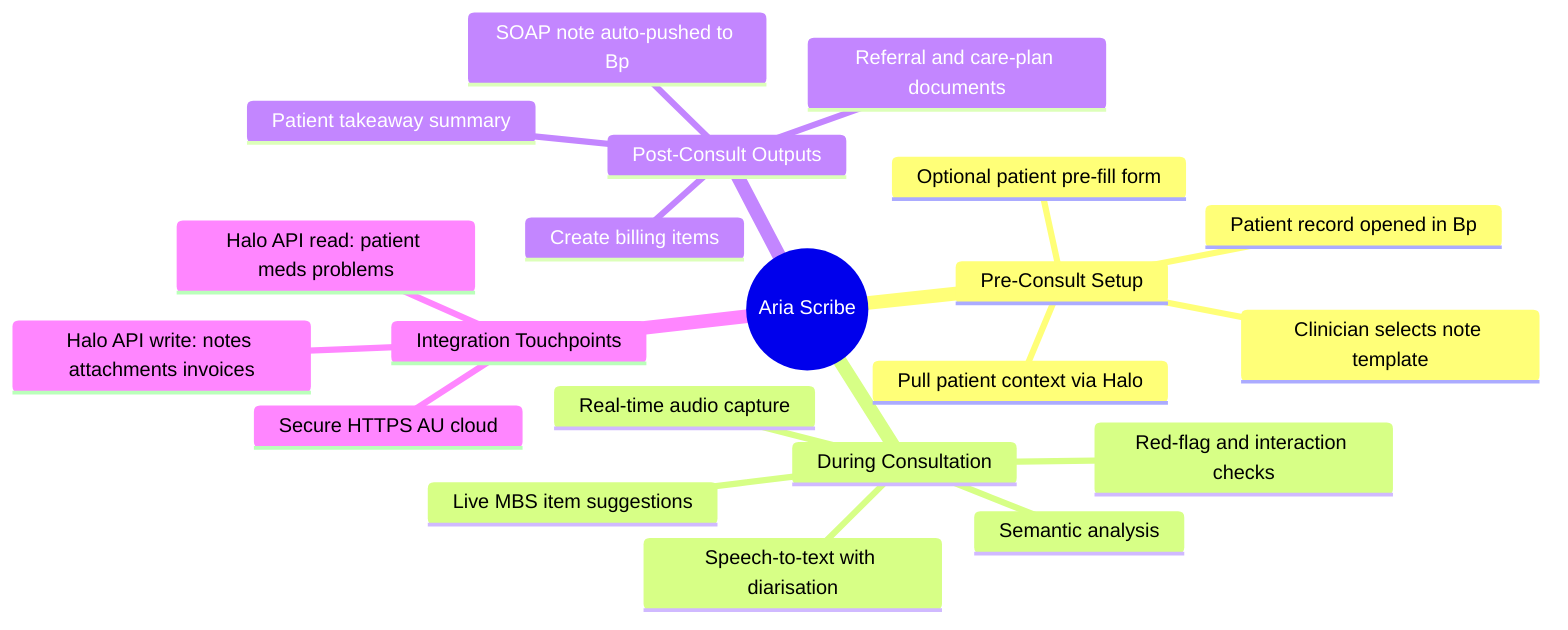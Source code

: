 mindmap
  root((Aria Scribe))

    Pre-Consult Setup
      Patient record opened in Bp
      Pull patient context via Halo
      Clinician selects note template
      Optional patient pre-fill form

    During Consultation
      Real-time audio capture
      Speech-to-text with diarisation
      Semantic analysis
      Red-flag and interaction checks
      Live MBS item suggestions

    Post-Consult Outputs
      SOAP note auto-pushed to Bp
      Create billing items
      Referral and care-plan documents
      Patient takeaway summary

    Integration Touchpoints
      Halo API read: patient meds problems
      Halo API write: notes attachments invoices
      Secure HTTPS AU cloud